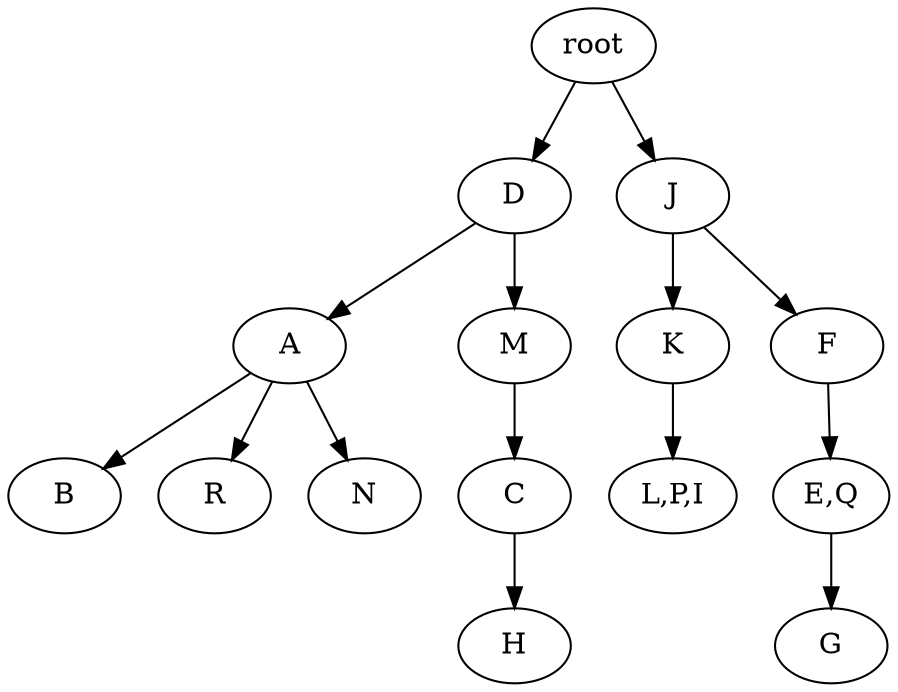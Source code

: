 strict digraph G {
	graph [name=G];
	0	 [label=root];
	7	 [label=D];
	0 -> 7;
	1	 [label=J];
	0 -> 1;
	9	 [label=A];
	12	 [label=B];
	9 -> 12;
	14	 [label=R];
	9 -> 14;
	13	 [label=N];
	9 -> 13;
	3	 [label=K];
	6	 [label="L,P,I"];
	3 -> 6;
	7 -> 9;
	8	 [label=M];
	7 -> 8;
	5	 [label="E,Q"];
	4	 [label=G];
	5 -> 4;
	2	 [label=F];
	2 -> 5;
	11	 [label=H];
	1 -> 3;
	1 -> 2;
	10	 [label=C];
	10 -> 11;
	8 -> 10;
}
